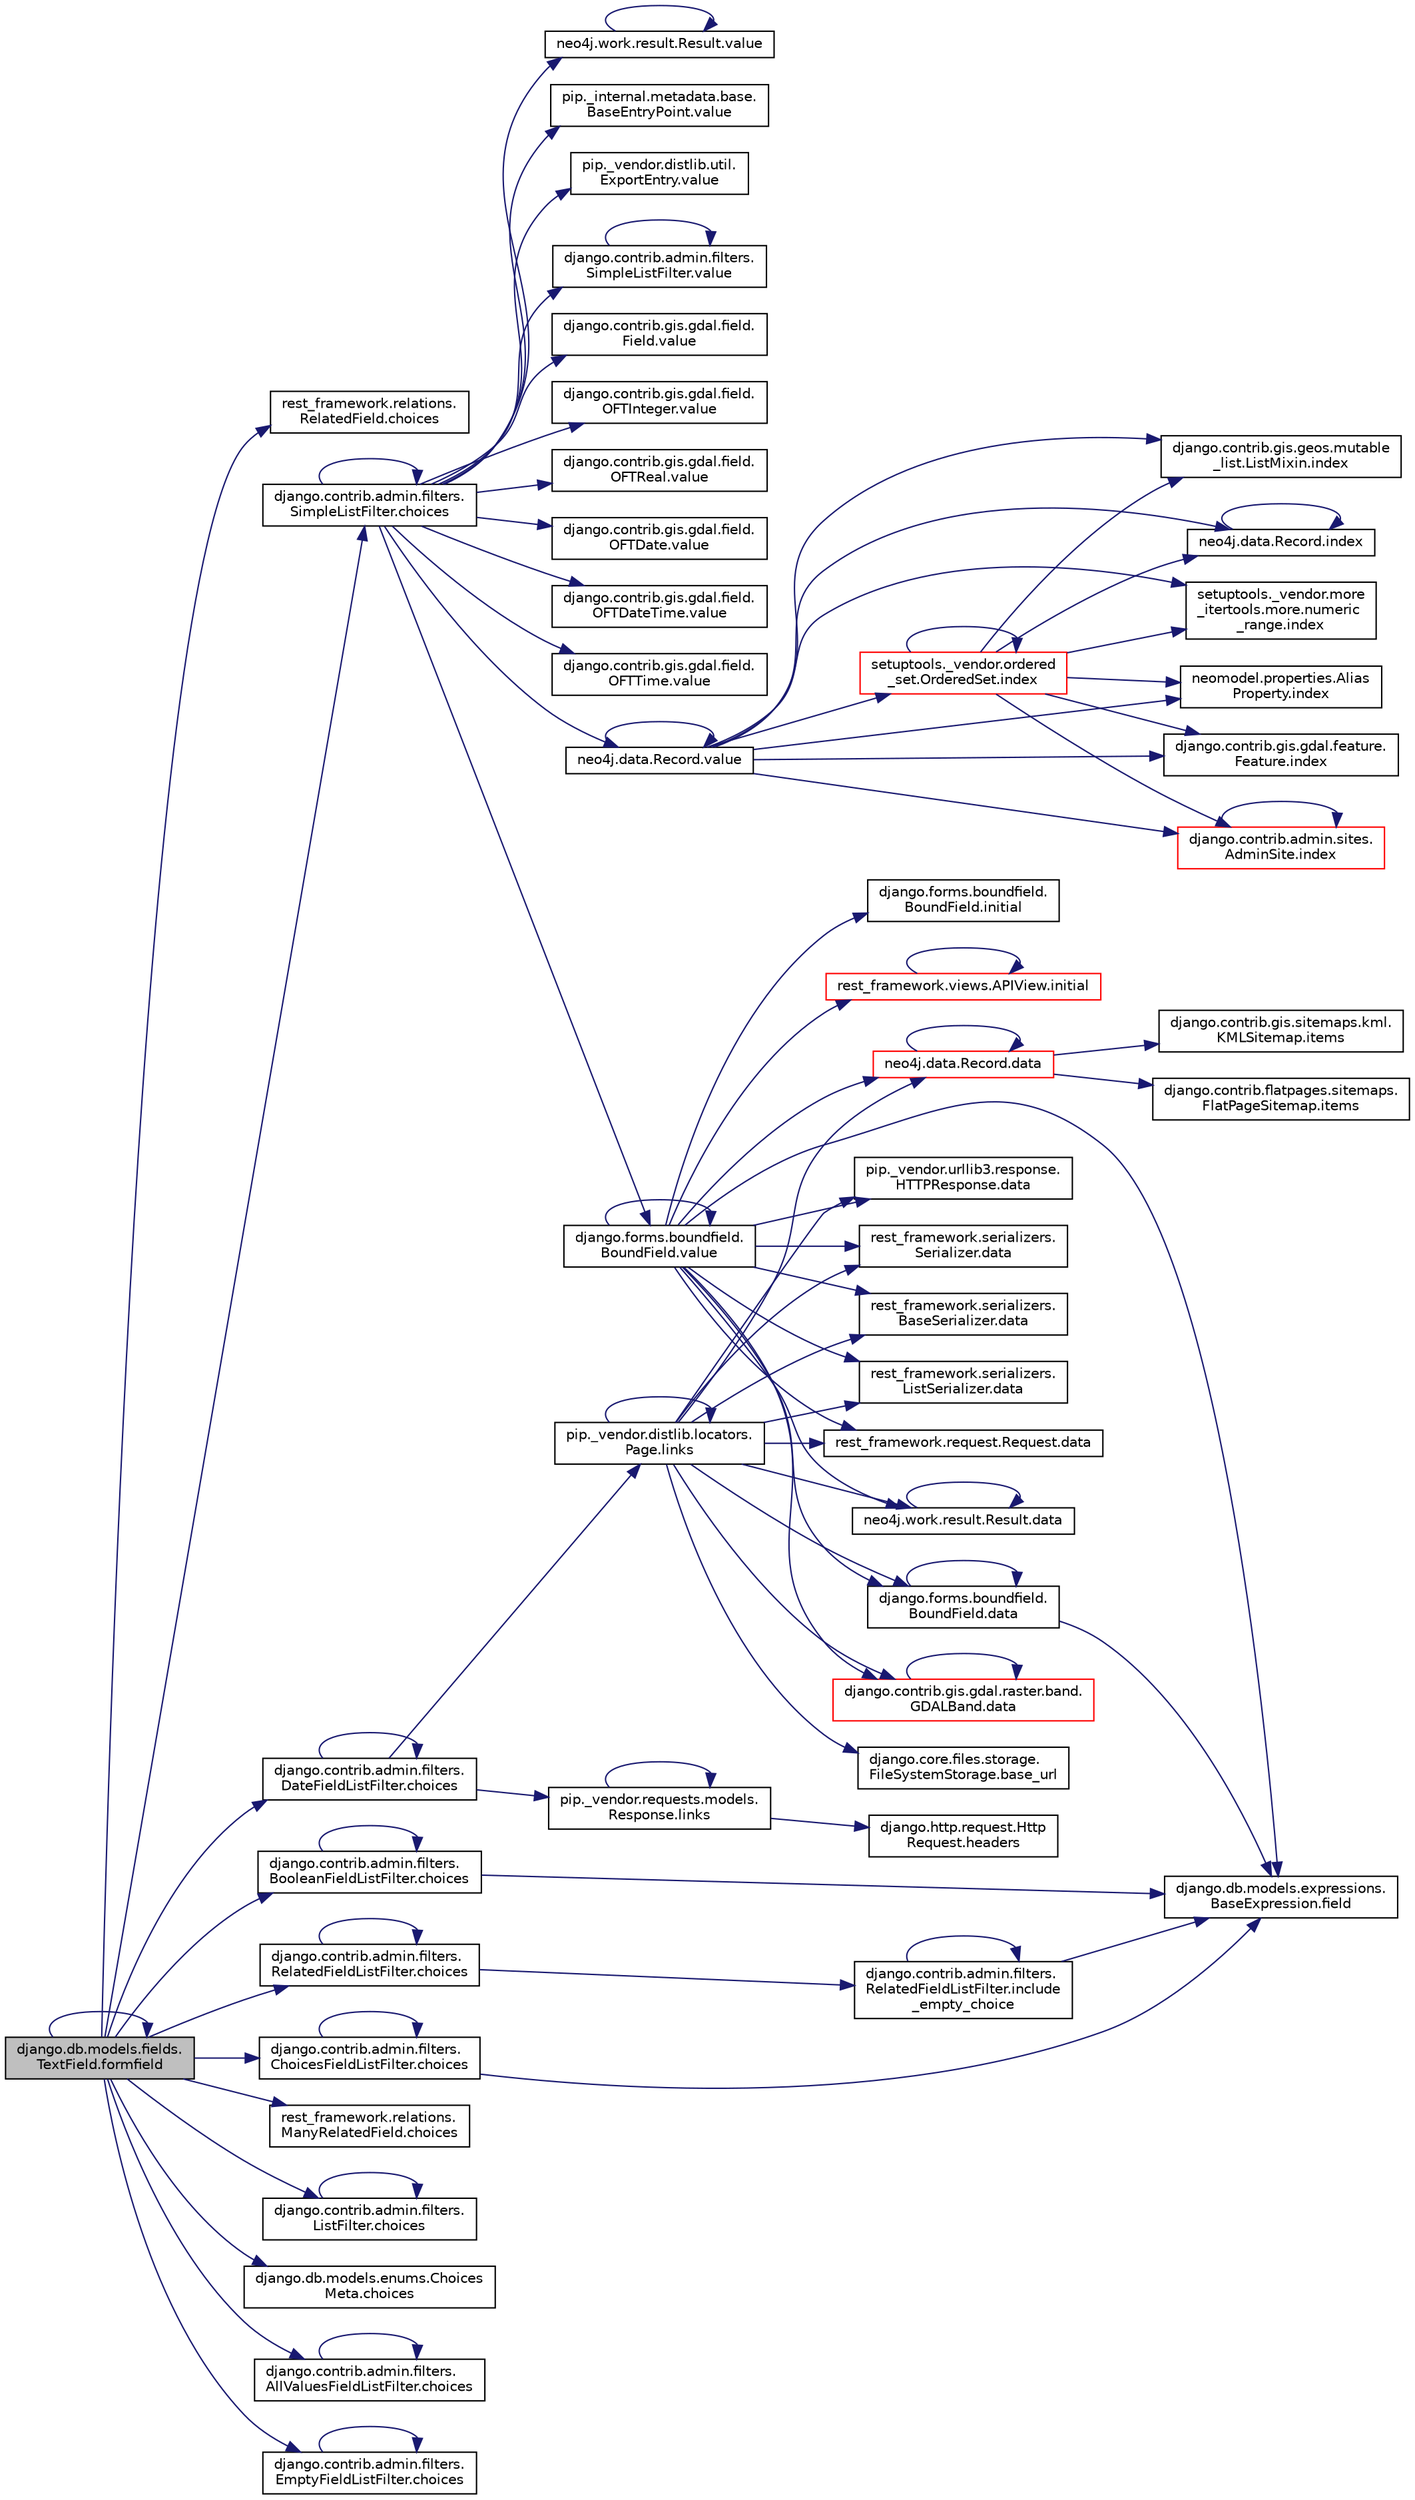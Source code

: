 digraph "django.db.models.fields.TextField.formfield"
{
 // LATEX_PDF_SIZE
  edge [fontname="Helvetica",fontsize="10",labelfontname="Helvetica",labelfontsize="10"];
  node [fontname="Helvetica",fontsize="10",shape=record];
  rankdir="LR";
  Node1 [label="django.db.models.fields.\lTextField.formfield",height=0.2,width=0.4,color="black", fillcolor="grey75", style="filled", fontcolor="black",tooltip=" "];
  Node1 -> Node2 [color="midnightblue",fontsize="10",style="solid",fontname="Helvetica"];
  Node2 [label="rest_framework.relations.\lRelatedField.choices",height=0.2,width=0.4,color="black", fillcolor="white", style="filled",URL="$d4/d5c/classrest__framework_1_1relations_1_1_related_field.html#a0763f4f305c9c2ef10e9573b42d67adf",tooltip=" "];
  Node1 -> Node3 [color="midnightblue",fontsize="10",style="solid",fontname="Helvetica"];
  Node3 [label="django.contrib.admin.filters.\lSimpleListFilter.choices",height=0.2,width=0.4,color="black", fillcolor="white", style="filled",URL="$d8/d1e/classdjango_1_1contrib_1_1admin_1_1filters_1_1_simple_list_filter.html#a0e43ccd6d895e294c99e48c1ca24ab38",tooltip=" "];
  Node3 -> Node3 [color="midnightblue",fontsize="10",style="solid",fontname="Helvetica"];
  Node3 -> Node4 [color="midnightblue",fontsize="10",style="solid",fontname="Helvetica"];
  Node4 [label="django.contrib.admin.filters.\lSimpleListFilter.value",height=0.2,width=0.4,color="black", fillcolor="white", style="filled",URL="$d8/d1e/classdjango_1_1contrib_1_1admin_1_1filters_1_1_simple_list_filter.html#a097bd85958bebea50fff072924c45886",tooltip=" "];
  Node4 -> Node4 [color="midnightblue",fontsize="10",style="solid",fontname="Helvetica"];
  Node3 -> Node5 [color="midnightblue",fontsize="10",style="solid",fontname="Helvetica"];
  Node5 [label="django.contrib.gis.gdal.field.\lField.value",height=0.2,width=0.4,color="black", fillcolor="white", style="filled",URL="$d8/d65/classdjango_1_1contrib_1_1gis_1_1gdal_1_1field_1_1_field.html#a570adeaab6349f1bbe81fe16bc5149de",tooltip=" "];
  Node3 -> Node6 [color="midnightblue",fontsize="10",style="solid",fontname="Helvetica"];
  Node6 [label="django.contrib.gis.gdal.field.\lOFTInteger.value",height=0.2,width=0.4,color="black", fillcolor="white", style="filled",URL="$d9/d05/classdjango_1_1contrib_1_1gis_1_1gdal_1_1field_1_1_o_f_t_integer.html#aab710e64a331594d8a101975de5ec256",tooltip=" "];
  Node3 -> Node7 [color="midnightblue",fontsize="10",style="solid",fontname="Helvetica"];
  Node7 [label="django.contrib.gis.gdal.field.\lOFTReal.value",height=0.2,width=0.4,color="black", fillcolor="white", style="filled",URL="$d8/d01/classdjango_1_1contrib_1_1gis_1_1gdal_1_1field_1_1_o_f_t_real.html#aba0c175b636a19f53ad54bc76a20df8b",tooltip=" "];
  Node3 -> Node8 [color="midnightblue",fontsize="10",style="solid",fontname="Helvetica"];
  Node8 [label="django.contrib.gis.gdal.field.\lOFTDate.value",height=0.2,width=0.4,color="black", fillcolor="white", style="filled",URL="$db/dd9/classdjango_1_1contrib_1_1gis_1_1gdal_1_1field_1_1_o_f_t_date.html#ac20cfea2f8621cf92bd2dc5c78197884",tooltip=" "];
  Node3 -> Node9 [color="midnightblue",fontsize="10",style="solid",fontname="Helvetica"];
  Node9 [label="django.contrib.gis.gdal.field.\lOFTDateTime.value",height=0.2,width=0.4,color="black", fillcolor="white", style="filled",URL="$d7/dca/classdjango_1_1contrib_1_1gis_1_1gdal_1_1field_1_1_o_f_t_date_time.html#ae8162311bb68d5ccfbde29c31f856151",tooltip=" "];
  Node3 -> Node10 [color="midnightblue",fontsize="10",style="solid",fontname="Helvetica"];
  Node10 [label="django.contrib.gis.gdal.field.\lOFTTime.value",height=0.2,width=0.4,color="black", fillcolor="white", style="filled",URL="$df/d6a/classdjango_1_1contrib_1_1gis_1_1gdal_1_1field_1_1_o_f_t_time.html#a7ae00952c25d8c6ac48f434eeac60541",tooltip=" "];
  Node3 -> Node11 [color="midnightblue",fontsize="10",style="solid",fontname="Helvetica"];
  Node11 [label="django.forms.boundfield.\lBoundField.value",height=0.2,width=0.4,color="black", fillcolor="white", style="filled",URL="$da/d92/classdjango_1_1forms_1_1boundfield_1_1_bound_field.html#a78b5ca590168dcb0f7efcac1922a93c7",tooltip=" "];
  Node11 -> Node12 [color="midnightblue",fontsize="10",style="solid",fontname="Helvetica"];
  Node12 [label="django.forms.boundfield.\lBoundField.data",height=0.2,width=0.4,color="black", fillcolor="white", style="filled",URL="$da/d92/classdjango_1_1forms_1_1boundfield_1_1_bound_field.html#ab171a7cf1b7f223c5a378a8a216c665d",tooltip=" "];
  Node12 -> Node12 [color="midnightblue",fontsize="10",style="solid",fontname="Helvetica"];
  Node12 -> Node13 [color="midnightblue",fontsize="10",style="solid",fontname="Helvetica"];
  Node13 [label="django.db.models.expressions.\lBaseExpression.field",height=0.2,width=0.4,color="black", fillcolor="white", style="filled",URL="$de/d6b/classdjango_1_1db_1_1models_1_1expressions_1_1_base_expression.html#ac6460ecaca5a7cac6b4bee69bce606fb",tooltip=" "];
  Node11 -> Node14 [color="midnightblue",fontsize="10",style="solid",fontname="Helvetica"];
  Node14 [label="neo4j.data.Record.data",height=0.2,width=0.4,color="red", fillcolor="white", style="filled",URL="$d8/da3/classneo4j_1_1data_1_1_record.html#a24123084c9f60275847a4509076677bf",tooltip=" "];
  Node14 -> Node14 [color="midnightblue",fontsize="10",style="solid",fontname="Helvetica"];
  Node14 -> Node15 [color="midnightblue",fontsize="10",style="solid",fontname="Helvetica"];
  Node15 [label="django.contrib.flatpages.sitemaps.\lFlatPageSitemap.items",height=0.2,width=0.4,color="black", fillcolor="white", style="filled",URL="$da/db0/classdjango_1_1contrib_1_1flatpages_1_1sitemaps_1_1_flat_page_sitemap.html#a6948e64ef6083cce5ad81a02a00e7836",tooltip=" "];
  Node14 -> Node16 [color="midnightblue",fontsize="10",style="solid",fontname="Helvetica"];
  Node16 [label="django.contrib.gis.sitemaps.kml.\lKMLSitemap.items",height=0.2,width=0.4,color="black", fillcolor="white", style="filled",URL="$d0/dea/classdjango_1_1contrib_1_1gis_1_1sitemaps_1_1kml_1_1_k_m_l_sitemap.html#a6acd07396d1cde7a19605ad2a8aa92e3",tooltip=" "];
  Node11 -> Node829 [color="midnightblue",fontsize="10",style="solid",fontname="Helvetica"];
  Node829 [label="neo4j.work.result.Result.data",height=0.2,width=0.4,color="black", fillcolor="white", style="filled",URL="$d6/d93/classneo4j_1_1work_1_1result_1_1_result.html#a91a9d95693baed609c832d2306811873",tooltip=" "];
  Node829 -> Node829 [color="midnightblue",fontsize="10",style="solid",fontname="Helvetica"];
  Node11 -> Node817 [color="midnightblue",fontsize="10",style="solid",fontname="Helvetica"];
  Node817 [label="django.contrib.gis.gdal.raster.band.\lGDALBand.data",height=0.2,width=0.4,color="red", fillcolor="white", style="filled",URL="$d5/d4d/classdjango_1_1contrib_1_1gis_1_1gdal_1_1raster_1_1band_1_1_g_d_a_l_band.html#ab034c17962c340c65434561c57451461",tooltip=" "];
  Node817 -> Node817 [color="midnightblue",fontsize="10",style="solid",fontname="Helvetica"];
  Node11 -> Node830 [color="midnightblue",fontsize="10",style="solid",fontname="Helvetica"];
  Node830 [label="pip._vendor.urllib3.response.\lHTTPResponse.data",height=0.2,width=0.4,color="black", fillcolor="white", style="filled",URL="$dd/d5a/classpip_1_1__vendor_1_1urllib3_1_1response_1_1_h_t_t_p_response.html#a6e7ac6d6d58cacbce67ec13daeedeb7c",tooltip=" "];
  Node11 -> Node831 [color="midnightblue",fontsize="10",style="solid",fontname="Helvetica"];
  Node831 [label="rest_framework.request.Request.data",height=0.2,width=0.4,color="black", fillcolor="white", style="filled",URL="$d9/d48/classrest__framework_1_1request_1_1_request.html#ae246e53ff4ce6ec7367efa833ac43eb7",tooltip=" "];
  Node11 -> Node832 [color="midnightblue",fontsize="10",style="solid",fontname="Helvetica"];
  Node832 [label="rest_framework.serializers.\lBaseSerializer.data",height=0.2,width=0.4,color="black", fillcolor="white", style="filled",URL="$d9/de7/classrest__framework_1_1serializers_1_1_base_serializer.html#ab8e2dde5ecf9c3cc38be55e4b92f7fae",tooltip=" "];
  Node11 -> Node833 [color="midnightblue",fontsize="10",style="solid",fontname="Helvetica"];
  Node833 [label="rest_framework.serializers.\lSerializer.data",height=0.2,width=0.4,color="black", fillcolor="white", style="filled",URL="$de/daf/classrest__framework_1_1serializers_1_1_serializer.html#a028ae12666279b96942ec52c9e0bfb70",tooltip=" "];
  Node11 -> Node834 [color="midnightblue",fontsize="10",style="solid",fontname="Helvetica"];
  Node834 [label="rest_framework.serializers.\lListSerializer.data",height=0.2,width=0.4,color="black", fillcolor="white", style="filled",URL="$d9/dee/classrest__framework_1_1serializers_1_1_list_serializer.html#a98b5c9f9dc18b200355dfed8df68dd19",tooltip=" "];
  Node11 -> Node13 [color="midnightblue",fontsize="10",style="solid",fontname="Helvetica"];
  Node11 -> Node761 [color="midnightblue",fontsize="10",style="solid",fontname="Helvetica"];
  Node761 [label="django.forms.boundfield.\lBoundField.initial",height=0.2,width=0.4,color="black", fillcolor="white", style="filled",URL="$da/d92/classdjango_1_1forms_1_1boundfield_1_1_bound_field.html#a9b4e04b5d7b926365bbda9f1fe3453f5",tooltip=" "];
  Node11 -> Node762 [color="midnightblue",fontsize="10",style="solid",fontname="Helvetica"];
  Node762 [label="rest_framework.views.APIView.initial",height=0.2,width=0.4,color="red", fillcolor="white", style="filled",URL="$d3/d7d/classrest__framework_1_1views_1_1_a_p_i_view.html#a170de3ffed1bcb6ad4859df45549eee8",tooltip=" "];
  Node762 -> Node762 [color="midnightblue",fontsize="10",style="solid",fontname="Helvetica"];
  Node11 -> Node11 [color="midnightblue",fontsize="10",style="solid",fontname="Helvetica"];
  Node3 -> Node4103 [color="midnightblue",fontsize="10",style="solid",fontname="Helvetica"];
  Node4103 [label="neo4j.data.Record.value",height=0.2,width=0.4,color="black", fillcolor="white", style="filled",URL="$d8/da3/classneo4j_1_1data_1_1_record.html#ae2d53cb92bb656f253f3114f9fce90fe",tooltip=" "];
  Node4103 -> Node1598 [color="midnightblue",fontsize="10",style="solid",fontname="Helvetica"];
  Node1598 [label="neomodel.properties.Alias\lProperty.index",height=0.2,width=0.4,color="black", fillcolor="white", style="filled",URL="$d6/d9b/classneomodel_1_1properties_1_1_alias_property.html#ab7dea421e530a092fc9bb794999cee6a",tooltip=" "];
  Node4103 -> Node29 [color="midnightblue",fontsize="10",style="solid",fontname="Helvetica"];
  Node29 [label="django.contrib.gis.gdal.feature.\lFeature.index",height=0.2,width=0.4,color="black", fillcolor="white", style="filled",URL="$db/d34/classdjango_1_1contrib_1_1gis_1_1gdal_1_1feature_1_1_feature.html#a128ae0b6147fb55a5c5bc777caa15d50",tooltip=" "];
  Node4103 -> Node30 [color="midnightblue",fontsize="10",style="solid",fontname="Helvetica"];
  Node30 [label="django.contrib.admin.sites.\lAdminSite.index",height=0.2,width=0.4,color="red", fillcolor="white", style="filled",URL="$df/dba/classdjango_1_1contrib_1_1admin_1_1sites_1_1_admin_site.html#a114200436dcab5d292516d7454298630",tooltip=" "];
  Node30 -> Node30 [color="midnightblue",fontsize="10",style="solid",fontname="Helvetica"];
  Node4103 -> Node1599 [color="midnightblue",fontsize="10",style="solid",fontname="Helvetica"];
  Node1599 [label="django.contrib.gis.geos.mutable\l_list.ListMixin.index",height=0.2,width=0.4,color="black", fillcolor="white", style="filled",URL="$d5/d0e/classdjango_1_1contrib_1_1gis_1_1geos_1_1mutable__list_1_1_list_mixin.html#a16f4b7c86157e81672a845a5b3789f2f",tooltip=" "];
  Node4103 -> Node597 [color="midnightblue",fontsize="10",style="solid",fontname="Helvetica"];
  Node597 [label="neo4j.data.Record.index",height=0.2,width=0.4,color="black", fillcolor="white", style="filled",URL="$d8/da3/classneo4j_1_1data_1_1_record.html#aa340d7c2dc0ce8f84d5e69470775e708",tooltip=" "];
  Node597 -> Node597 [color="midnightblue",fontsize="10",style="solid",fontname="Helvetica"];
  Node4103 -> Node1600 [color="midnightblue",fontsize="10",style="solid",fontname="Helvetica"];
  Node1600 [label="setuptools._vendor.ordered\l_set.OrderedSet.index",height=0.2,width=0.4,color="red", fillcolor="white", style="filled",URL="$d0/d40/classsetuptools_1_1__vendor_1_1ordered__set_1_1_ordered_set.html#a4c9cbb502c5f54f77e574032bf66f9d6",tooltip=" "];
  Node1600 -> Node1598 [color="midnightblue",fontsize="10",style="solid",fontname="Helvetica"];
  Node1600 -> Node29 [color="midnightblue",fontsize="10",style="solid",fontname="Helvetica"];
  Node1600 -> Node30 [color="midnightblue",fontsize="10",style="solid",fontname="Helvetica"];
  Node1600 -> Node597 [color="midnightblue",fontsize="10",style="solid",fontname="Helvetica"];
  Node1600 -> Node1600 [color="midnightblue",fontsize="10",style="solid",fontname="Helvetica"];
  Node1600 -> Node1599 [color="midnightblue",fontsize="10",style="solid",fontname="Helvetica"];
  Node1600 -> Node1601 [color="midnightblue",fontsize="10",style="solid",fontname="Helvetica"];
  Node1601 [label="setuptools._vendor.more\l_itertools.more.numeric\l_range.index",height=0.2,width=0.4,color="black", fillcolor="white", style="filled",URL="$d2/d44/classsetuptools_1_1__vendor_1_1more__itertools_1_1more_1_1numeric__range.html#a394db59afc76561009e55b38d2254d97",tooltip=" "];
  Node4103 -> Node1601 [color="midnightblue",fontsize="10",style="solid",fontname="Helvetica"];
  Node4103 -> Node4103 [color="midnightblue",fontsize="10",style="solid",fontname="Helvetica"];
  Node3 -> Node4104 [color="midnightblue",fontsize="10",style="solid",fontname="Helvetica"];
  Node4104 [label="neo4j.work.result.Result.value",height=0.2,width=0.4,color="black", fillcolor="white", style="filled",URL="$d6/d93/classneo4j_1_1work_1_1result_1_1_result.html#a3a5d710c3e1949334a6471c0fe1ebf76",tooltip=" "];
  Node4104 -> Node4104 [color="midnightblue",fontsize="10",style="solid",fontname="Helvetica"];
  Node3 -> Node4105 [color="midnightblue",fontsize="10",style="solid",fontname="Helvetica"];
  Node4105 [label="pip._internal.metadata.base.\lBaseEntryPoint.value",height=0.2,width=0.4,color="black", fillcolor="white", style="filled",URL="$d1/d78/classpip_1_1__internal_1_1metadata_1_1base_1_1_base_entry_point.html#a446ba6422d9cd9c14da8fdd2cbb91a25",tooltip=" "];
  Node3 -> Node4106 [color="midnightblue",fontsize="10",style="solid",fontname="Helvetica"];
  Node4106 [label="pip._vendor.distlib.util.\lExportEntry.value",height=0.2,width=0.4,color="black", fillcolor="white", style="filled",URL="$db/d5f/classpip_1_1__vendor_1_1distlib_1_1util_1_1_export_entry.html#a9539b5979cb04b54812b45cd4482c1be",tooltip=" "];
  Node1 -> Node1348 [color="midnightblue",fontsize="10",style="solid",fontname="Helvetica"];
  Node1348 [label="django.contrib.admin.filters.\lRelatedFieldListFilter.choices",height=0.2,width=0.4,color="black", fillcolor="white", style="filled",URL="$d1/df5/classdjango_1_1contrib_1_1admin_1_1filters_1_1_related_field_list_filter.html#acb7bd8c5643e88e23220f28e2da2d49e",tooltip=" "];
  Node1348 -> Node1348 [color="midnightblue",fontsize="10",style="solid",fontname="Helvetica"];
  Node1348 -> Node1349 [color="midnightblue",fontsize="10",style="solid",fontname="Helvetica"];
  Node1349 [label="django.contrib.admin.filters.\lRelatedFieldListFilter.include\l_empty_choice",height=0.2,width=0.4,color="black", fillcolor="white", style="filled",URL="$d1/df5/classdjango_1_1contrib_1_1admin_1_1filters_1_1_related_field_list_filter.html#af042307a1c135a6461c06b481bce13ce",tooltip=" "];
  Node1349 -> Node13 [color="midnightblue",fontsize="10",style="solid",fontname="Helvetica"];
  Node1349 -> Node1349 [color="midnightblue",fontsize="10",style="solid",fontname="Helvetica"];
  Node1 -> Node1350 [color="midnightblue",fontsize="10",style="solid",fontname="Helvetica"];
  Node1350 [label="rest_framework.relations.\lManyRelatedField.choices",height=0.2,width=0.4,color="black", fillcolor="white", style="filled",URL="$d9/dc0/classrest__framework_1_1relations_1_1_many_related_field.html#aec1e716da88c1847cc590b0c99d59be1",tooltip=" "];
  Node1 -> Node1351 [color="midnightblue",fontsize="10",style="solid",fontname="Helvetica"];
  Node1351 [label="django.contrib.admin.filters.\lListFilter.choices",height=0.2,width=0.4,color="black", fillcolor="white", style="filled",URL="$da/ddb/classdjango_1_1contrib_1_1admin_1_1filters_1_1_list_filter.html#ac69878c2063911721147847a6e8bc5d5",tooltip=" "];
  Node1351 -> Node1351 [color="midnightblue",fontsize="10",style="solid",fontname="Helvetica"];
  Node1 -> Node1353 [color="midnightblue",fontsize="10",style="solid",fontname="Helvetica"];
  Node1353 [label="django.contrib.admin.filters.\lChoicesFieldListFilter.choices",height=0.2,width=0.4,color="black", fillcolor="white", style="filled",URL="$da/d4b/classdjango_1_1contrib_1_1admin_1_1filters_1_1_choices_field_list_filter.html#abee6d703710ea50cc5845b7eca80dffe",tooltip=" "];
  Node1353 -> Node1353 [color="midnightblue",fontsize="10",style="solid",fontname="Helvetica"];
  Node1353 -> Node13 [color="midnightblue",fontsize="10",style="solid",fontname="Helvetica"];
  Node1 -> Node1347 [color="midnightblue",fontsize="10",style="solid",fontname="Helvetica"];
  Node1347 [label="django.db.models.enums.Choices\lMeta.choices",height=0.2,width=0.4,color="black", fillcolor="white", style="filled",URL="$d2/d1d/classdjango_1_1db_1_1models_1_1enums_1_1_choices_meta.html#a810f4b3129afa68315c662d4f7a56e38",tooltip=" "];
  Node1 -> Node1352 [color="midnightblue",fontsize="10",style="solid",fontname="Helvetica"];
  Node1352 [label="django.contrib.admin.filters.\lBooleanFieldListFilter.choices",height=0.2,width=0.4,color="black", fillcolor="white", style="filled",URL="$d0/d77/classdjango_1_1contrib_1_1admin_1_1filters_1_1_boolean_field_list_filter.html#a67285505cfd91a1bcbacad9930bab7cc",tooltip=" "];
  Node1352 -> Node1352 [color="midnightblue",fontsize="10",style="solid",fontname="Helvetica"];
  Node1352 -> Node13 [color="midnightblue",fontsize="10",style="solid",fontname="Helvetica"];
  Node1 -> Node1354 [color="midnightblue",fontsize="10",style="solid",fontname="Helvetica"];
  Node1354 [label="django.contrib.admin.filters.\lDateFieldListFilter.choices",height=0.2,width=0.4,color="black", fillcolor="white", style="filled",URL="$d2/dc4/classdjango_1_1contrib_1_1admin_1_1filters_1_1_date_field_list_filter.html#a3027529d84fcfd9c55a0da90c3cf6df5",tooltip=" "];
  Node1354 -> Node1354 [color="midnightblue",fontsize="10",style="solid",fontname="Helvetica"];
  Node1354 -> Node1355 [color="midnightblue",fontsize="10",style="solid",fontname="Helvetica"];
  Node1355 [label="pip._vendor.distlib.locators.\lPage.links",height=0.2,width=0.4,color="black", fillcolor="white", style="filled",URL="$df/d5d/classpip_1_1__vendor_1_1distlib_1_1locators_1_1_page.html#a9f601ca69162baf958e39b9b17dabe71",tooltip=" "];
  Node1355 -> Node1050 [color="midnightblue",fontsize="10",style="solid",fontname="Helvetica"];
  Node1050 [label="django.core.files.storage.\lFileSystemStorage.base_url",height=0.2,width=0.4,color="black", fillcolor="white", style="filled",URL="$db/da8/classdjango_1_1core_1_1files_1_1storage_1_1_file_system_storage.html#a11fe5ed84eaa1e66b58fe4c8035e490d",tooltip=" "];
  Node1355 -> Node12 [color="midnightblue",fontsize="10",style="solid",fontname="Helvetica"];
  Node1355 -> Node14 [color="midnightblue",fontsize="10",style="solid",fontname="Helvetica"];
  Node1355 -> Node817 [color="midnightblue",fontsize="10",style="solid",fontname="Helvetica"];
  Node1355 -> Node829 [color="midnightblue",fontsize="10",style="solid",fontname="Helvetica"];
  Node1355 -> Node830 [color="midnightblue",fontsize="10",style="solid",fontname="Helvetica"];
  Node1355 -> Node831 [color="midnightblue",fontsize="10",style="solid",fontname="Helvetica"];
  Node1355 -> Node832 [color="midnightblue",fontsize="10",style="solid",fontname="Helvetica"];
  Node1355 -> Node833 [color="midnightblue",fontsize="10",style="solid",fontname="Helvetica"];
  Node1355 -> Node834 [color="midnightblue",fontsize="10",style="solid",fontname="Helvetica"];
  Node1355 -> Node1355 [color="midnightblue",fontsize="10",style="solid",fontname="Helvetica"];
  Node1354 -> Node1356 [color="midnightblue",fontsize="10",style="solid",fontname="Helvetica"];
  Node1356 [label="pip._vendor.requests.models.\lResponse.links",height=0.2,width=0.4,color="black", fillcolor="white", style="filled",URL="$d4/da7/classpip_1_1__vendor_1_1requests_1_1models_1_1_response.html#a15dba82018e412fafd2c94fb43548e77",tooltip=" "];
  Node1356 -> Node65 [color="midnightblue",fontsize="10",style="solid",fontname="Helvetica"];
  Node65 [label="django.http.request.Http\lRequest.headers",height=0.2,width=0.4,color="black", fillcolor="white", style="filled",URL="$d1/ded/classdjango_1_1http_1_1request_1_1_http_request.html#a0fed8b781301745131bfbbcaf6a415f9",tooltip=" "];
  Node1356 -> Node1356 [color="midnightblue",fontsize="10",style="solid",fontname="Helvetica"];
  Node1 -> Node1357 [color="midnightblue",fontsize="10",style="solid",fontname="Helvetica"];
  Node1357 [label="django.contrib.admin.filters.\lAllValuesFieldListFilter.choices",height=0.2,width=0.4,color="black", fillcolor="white", style="filled",URL="$d8/dbb/classdjango_1_1contrib_1_1admin_1_1filters_1_1_all_values_field_list_filter.html#aeea789f37432f14cd5ec3a186ff8b6ed",tooltip=" "];
  Node1357 -> Node1357 [color="midnightblue",fontsize="10",style="solid",fontname="Helvetica"];
  Node1 -> Node1358 [color="midnightblue",fontsize="10",style="solid",fontname="Helvetica"];
  Node1358 [label="django.contrib.admin.filters.\lEmptyFieldListFilter.choices",height=0.2,width=0.4,color="black", fillcolor="white", style="filled",URL="$d7/dde/classdjango_1_1contrib_1_1admin_1_1filters_1_1_empty_field_list_filter.html#a6ba5f6e3a7d939e35183f1e53c0a71c0",tooltip=" "];
  Node1358 -> Node1358 [color="midnightblue",fontsize="10",style="solid",fontname="Helvetica"];
  Node1 -> Node1 [color="midnightblue",fontsize="10",style="solid",fontname="Helvetica"];
}
